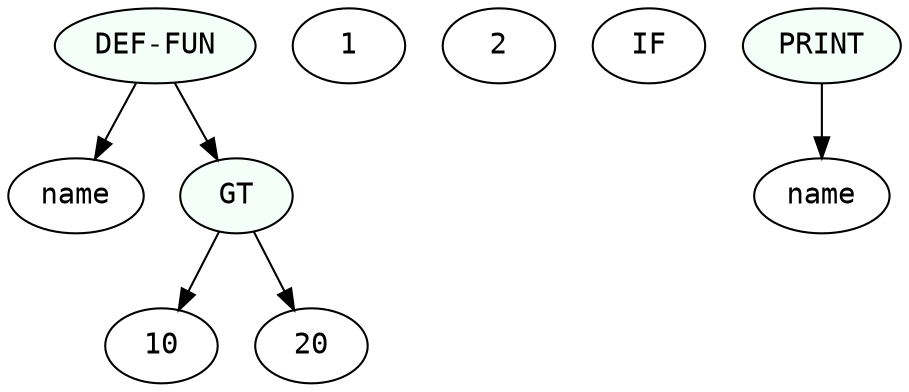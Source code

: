 digraph print {
 1 [label="name", fontname="monospace"];
 2 [label="10", fontname="monospace"];
 3 [label="20", fontname="monospace"];
 4 [label="GT", fontname="monospace", style=filled, fillcolor=mintcream];
 4->2
 4->3
 5 [label="1", fontname="monospace"];
 6 [label="2", fontname="monospace"];
 7 [label="IF", fontname="monospace"];
 8 [label="name", fontname="monospace"];
 9 [label="PRINT", fontname="monospace", style=filled, fillcolor=mintcream];
 9->8
 10 [label="DEF-FUN", fontname="monospace", style=filled, fillcolor=mintcream];
 10->1
 10->4
 }
 